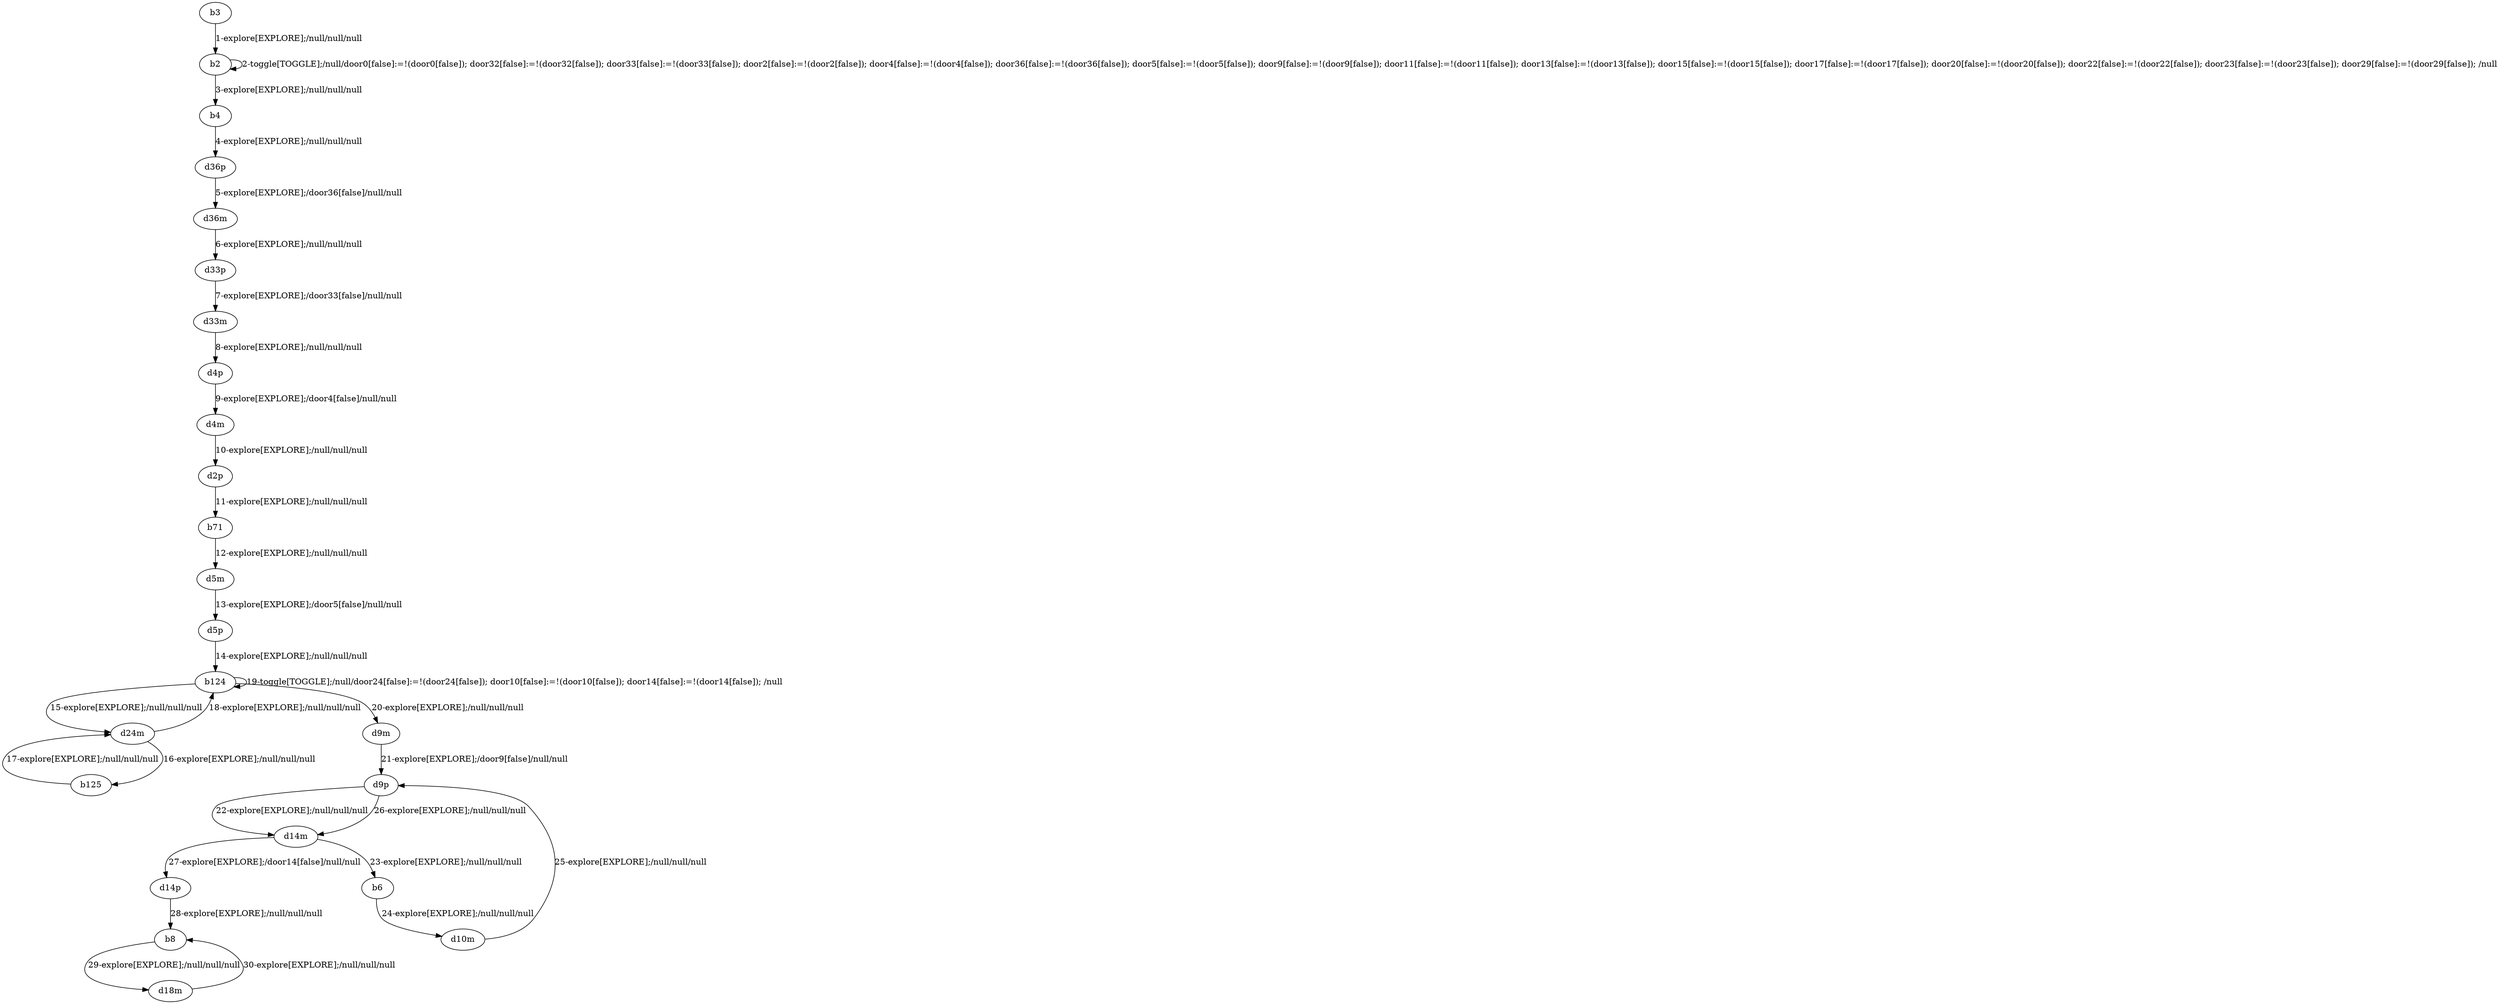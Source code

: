 # Total number of goals covered by this test: 1
# b8 --> d18m

digraph g {
"b3" -> "b2" [label = "1-explore[EXPLORE];/null/null/null"];
"b2" -> "b2" [label = "2-toggle[TOGGLE];/null/door0[false]:=!(door0[false]); door32[false]:=!(door32[false]); door33[false]:=!(door33[false]); door2[false]:=!(door2[false]); door4[false]:=!(door4[false]); door36[false]:=!(door36[false]); door5[false]:=!(door5[false]); door9[false]:=!(door9[false]); door11[false]:=!(door11[false]); door13[false]:=!(door13[false]); door15[false]:=!(door15[false]); door17[false]:=!(door17[false]); door20[false]:=!(door20[false]); door22[false]:=!(door22[false]); door23[false]:=!(door23[false]); door29[false]:=!(door29[false]); /null"];
"b2" -> "b4" [label = "3-explore[EXPLORE];/null/null/null"];
"b4" -> "d36p" [label = "4-explore[EXPLORE];/null/null/null"];
"d36p" -> "d36m" [label = "5-explore[EXPLORE];/door36[false]/null/null"];
"d36m" -> "d33p" [label = "6-explore[EXPLORE];/null/null/null"];
"d33p" -> "d33m" [label = "7-explore[EXPLORE];/door33[false]/null/null"];
"d33m" -> "d4p" [label = "8-explore[EXPLORE];/null/null/null"];
"d4p" -> "d4m" [label = "9-explore[EXPLORE];/door4[false]/null/null"];
"d4m" -> "d2p" [label = "10-explore[EXPLORE];/null/null/null"];
"d2p" -> "b71" [label = "11-explore[EXPLORE];/null/null/null"];
"b71" -> "d5m" [label = "12-explore[EXPLORE];/null/null/null"];
"d5m" -> "d5p" [label = "13-explore[EXPLORE];/door5[false]/null/null"];
"d5p" -> "b124" [label = "14-explore[EXPLORE];/null/null/null"];
"b124" -> "d24m" [label = "15-explore[EXPLORE];/null/null/null"];
"d24m" -> "b125" [label = "16-explore[EXPLORE];/null/null/null"];
"b125" -> "d24m" [label = "17-explore[EXPLORE];/null/null/null"];
"d24m" -> "b124" [label = "18-explore[EXPLORE];/null/null/null"];
"b124" -> "b124" [label = "19-toggle[TOGGLE];/null/door24[false]:=!(door24[false]); door10[false]:=!(door10[false]); door14[false]:=!(door14[false]); /null"];
"b124" -> "d9m" [label = "20-explore[EXPLORE];/null/null/null"];
"d9m" -> "d9p" [label = "21-explore[EXPLORE];/door9[false]/null/null"];
"d9p" -> "d14m" [label = "22-explore[EXPLORE];/null/null/null"];
"d14m" -> "b6" [label = "23-explore[EXPLORE];/null/null/null"];
"b6" -> "d10m" [label = "24-explore[EXPLORE];/null/null/null"];
"d10m" -> "d9p" [label = "25-explore[EXPLORE];/null/null/null"];
"d9p" -> "d14m" [label = "26-explore[EXPLORE];/null/null/null"];
"d14m" -> "d14p" [label = "27-explore[EXPLORE];/door14[false]/null/null"];
"d14p" -> "b8" [label = "28-explore[EXPLORE];/null/null/null"];
"b8" -> "d18m" [label = "29-explore[EXPLORE];/null/null/null"];
"d18m" -> "b8" [label = "30-explore[EXPLORE];/null/null/null"];
}